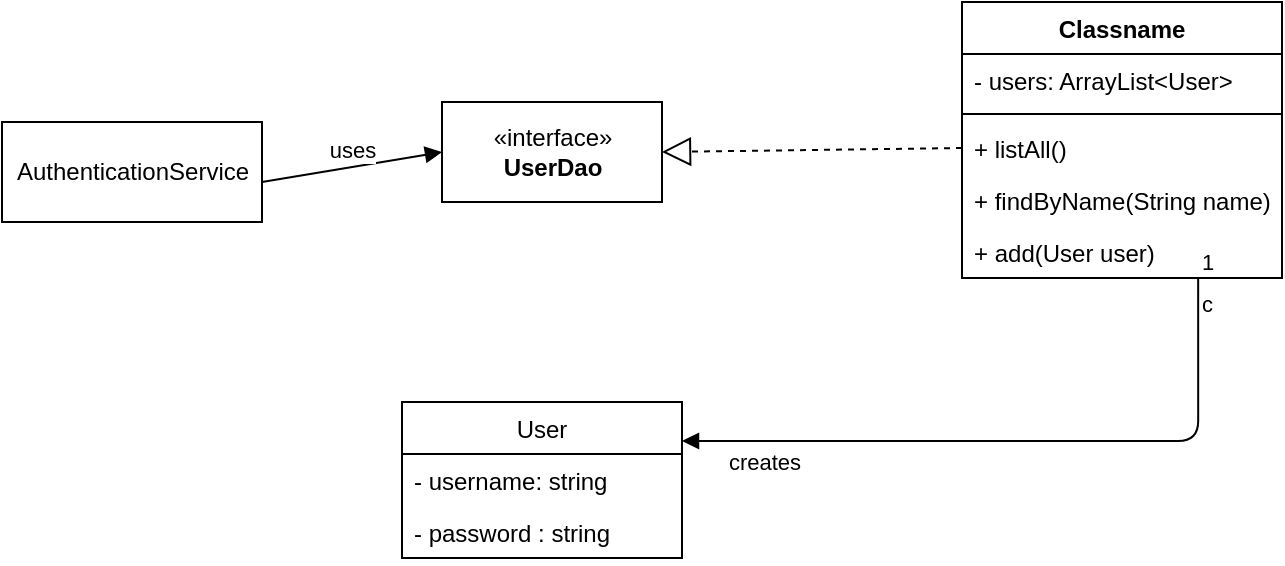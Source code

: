 <mxfile version="13.9.9" type="github"><diagram id="2O4nuB2tSkLuBtOVbNkS" name="Page-1"><mxGraphModel dx="782" dy="412" grid="1" gridSize="10" guides="1" tooltips="1" connect="1" arrows="1" fold="1" page="1" pageScale="1" pageWidth="827" pageHeight="1169" math="0" shadow="0"><root><mxCell id="0"/><mxCell id="1" parent="0"/><mxCell id="QKuf83uWi9mYsXSEivul-2" value="«interface»&lt;br&gt;&lt;b&gt;UserDao&lt;/b&gt;" style="html=1;" vertex="1" parent="1"><mxGeometry x="290" y="160" width="110" height="50" as="geometry"/></mxCell><mxCell id="QKuf83uWi9mYsXSEivul-4" value="AuthenticationService&lt;br&gt;" style="html=1;" vertex="1" parent="1"><mxGeometry x="70" y="170" width="130" height="50" as="geometry"/></mxCell><mxCell id="QKuf83uWi9mYsXSEivul-11" value="" style="endArrow=block;dashed=1;endFill=0;endSize=12;html=1;entryX=1;entryY=0.5;entryDx=0;entryDy=0;exitX=0;exitY=0.5;exitDx=0;exitDy=0;" edge="1" parent="1" source="QKuf83uWi9mYsXSEivul-25" target="QKuf83uWi9mYsXSEivul-2"><mxGeometry width="160" relative="1" as="geometry"><mxPoint x="424.672" y="307.36" as="sourcePoint"/><mxPoint x="510" y="210" as="targetPoint"/></mxGeometry></mxCell><mxCell id="QKuf83uWi9mYsXSEivul-18" value="User" style="swimlane;fontStyle=0;childLayout=stackLayout;horizontal=1;startSize=26;fillColor=none;horizontalStack=0;resizeParent=1;resizeParentMax=0;resizeLast=0;collapsible=1;marginBottom=0;" vertex="1" parent="1"><mxGeometry x="270" y="310" width="140" height="78" as="geometry"/></mxCell><mxCell id="QKuf83uWi9mYsXSEivul-19" value="- username: string" style="text;strokeColor=none;fillColor=none;align=left;verticalAlign=top;spacingLeft=4;spacingRight=4;overflow=hidden;rotatable=0;points=[[0,0.5],[1,0.5]];portConstraint=eastwest;" vertex="1" parent="QKuf83uWi9mYsXSEivul-18"><mxGeometry y="26" width="140" height="26" as="geometry"/></mxCell><mxCell id="QKuf83uWi9mYsXSEivul-20" value="- password : string" style="text;strokeColor=none;fillColor=none;align=left;verticalAlign=top;spacingLeft=4;spacingRight=4;overflow=hidden;rotatable=0;points=[[0,0.5],[1,0.5]];portConstraint=eastwest;" vertex="1" parent="QKuf83uWi9mYsXSEivul-18"><mxGeometry y="52" width="140" height="26" as="geometry"/></mxCell><mxCell id="QKuf83uWi9mYsXSEivul-22" value="Classname" style="swimlane;fontStyle=1;align=center;verticalAlign=top;childLayout=stackLayout;horizontal=1;startSize=26;horizontalStack=0;resizeParent=1;resizeParentMax=0;resizeLast=0;collapsible=1;marginBottom=0;" vertex="1" parent="1"><mxGeometry x="550" y="110" width="160" height="138" as="geometry"/></mxCell><mxCell id="QKuf83uWi9mYsXSEivul-23" value="- users: ArrayList&lt;User&gt;" style="text;strokeColor=none;fillColor=none;align=left;verticalAlign=top;spacingLeft=4;spacingRight=4;overflow=hidden;rotatable=0;points=[[0,0.5],[1,0.5]];portConstraint=eastwest;" vertex="1" parent="QKuf83uWi9mYsXSEivul-22"><mxGeometry y="26" width="160" height="26" as="geometry"/></mxCell><mxCell id="QKuf83uWi9mYsXSEivul-24" value="" style="line;strokeWidth=1;fillColor=none;align=left;verticalAlign=middle;spacingTop=-1;spacingLeft=3;spacingRight=3;rotatable=0;labelPosition=right;points=[];portConstraint=eastwest;" vertex="1" parent="QKuf83uWi9mYsXSEivul-22"><mxGeometry y="52" width="160" height="8" as="geometry"/></mxCell><mxCell id="QKuf83uWi9mYsXSEivul-25" value="+ listAll()" style="text;strokeColor=none;fillColor=none;align=left;verticalAlign=top;spacingLeft=4;spacingRight=4;overflow=hidden;rotatable=0;points=[[0,0.5],[1,0.5]];portConstraint=eastwest;" vertex="1" parent="QKuf83uWi9mYsXSEivul-22"><mxGeometry y="60" width="160" height="26" as="geometry"/></mxCell><mxCell id="QKuf83uWi9mYsXSEivul-26" value="+ findByName(String name)" style="text;strokeColor=none;fillColor=none;align=left;verticalAlign=top;spacingLeft=4;spacingRight=4;overflow=hidden;rotatable=0;points=[[0,0.5],[1,0.5]];portConstraint=eastwest;" vertex="1" parent="QKuf83uWi9mYsXSEivul-22"><mxGeometry y="86" width="160" height="26" as="geometry"/></mxCell><mxCell id="QKuf83uWi9mYsXSEivul-27" value="+ add(User user)" style="text;strokeColor=none;fillColor=none;align=left;verticalAlign=top;spacingLeft=4;spacingRight=4;overflow=hidden;rotatable=0;points=[[0,0.5],[1,0.5]];portConstraint=eastwest;" vertex="1" parent="QKuf83uWi9mYsXSEivul-22"><mxGeometry y="112" width="160" height="26" as="geometry"/></mxCell><mxCell id="QKuf83uWi9mYsXSEivul-28" value="c" style="endArrow=block;endFill=1;html=1;edgeStyle=orthogonalEdgeStyle;align=left;verticalAlign=top;exitX=0.738;exitY=1;exitDx=0;exitDy=0;exitPerimeter=0;entryX=1;entryY=0.25;entryDx=0;entryDy=0;" edge="1" parent="1" source="QKuf83uWi9mYsXSEivul-27" target="QKuf83uWi9mYsXSEivul-18"><mxGeometry x="-1" relative="1" as="geometry"><mxPoint x="350" y="240" as="sourcePoint"/><mxPoint x="510" y="240" as="targetPoint"/></mxGeometry></mxCell><mxCell id="QKuf83uWi9mYsXSEivul-29" value="1" style="edgeLabel;resizable=0;html=1;align=left;verticalAlign=bottom;" connectable="0" vertex="1" parent="QKuf83uWi9mYsXSEivul-28"><mxGeometry x="-1" relative="1" as="geometry"/></mxCell><mxCell id="QKuf83uWi9mYsXSEivul-30" value="creates" style="edgeLabel;html=1;align=center;verticalAlign=middle;resizable=0;points=[];" vertex="1" connectable="0" parent="QKuf83uWi9mYsXSEivul-28"><mxGeometry x="0.906" y="2" relative="1" as="geometry"><mxPoint x="24.4" y="8.5" as="offset"/></mxGeometry></mxCell><mxCell id="QKuf83uWi9mYsXSEivul-31" value="uses" style="html=1;verticalAlign=bottom;endArrow=block;entryX=0;entryY=0.5;entryDx=0;entryDy=0;" edge="1" parent="1" target="QKuf83uWi9mYsXSEivul-2"><mxGeometry width="80" relative="1" as="geometry"><mxPoint x="200" y="200" as="sourcePoint"/><mxPoint x="280" y="200" as="targetPoint"/></mxGeometry></mxCell></root></mxGraphModel></diagram></mxfile>